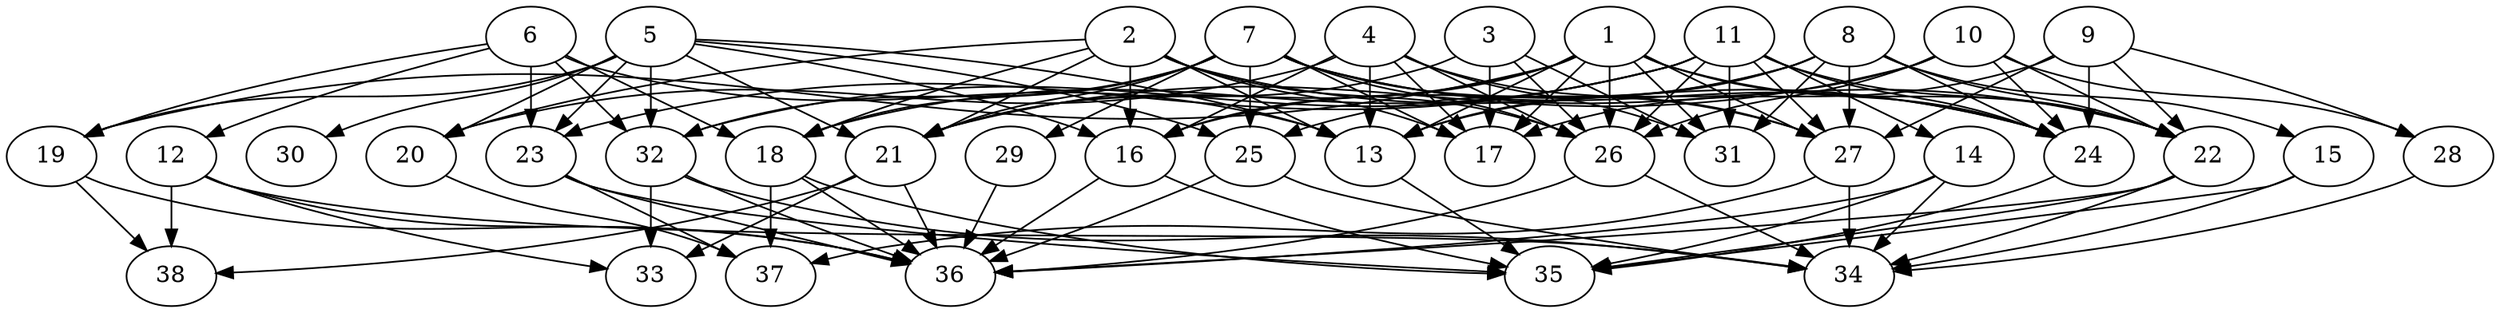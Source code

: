 // DAG (tier=3-complex, mode=compute, n=38, ccr=0.482, fat=0.843, density=0.631, regular=0.352, jump=0.338, mindata=1048576, maxdata=16777216)
// DAG automatically generated by daggen at Sun Aug 24 16:33:34 2025
// /home/ermia/Project/Environments/daggen/bin/daggen --dot --ccr 0.482 --fat 0.843 --regular 0.352 --density 0.631 --jump 0.338 --mindata 1048576 --maxdata 16777216 -n 38 
digraph G {
  1 [size="11480038945060814848", alpha="0.09", expect_size="5740019472530407424"]
  1 -> 13 [size ="40711667843072"]
  1 -> 16 [size ="40711667843072"]
  1 -> 17 [size ="40711667843072"]
  1 -> 19 [size ="40711667843072"]
  1 -> 21 [size ="40711667843072"]
  1 -> 22 [size ="40711667843072"]
  1 -> 24 [size ="40711667843072"]
  1 -> 26 [size ="40711667843072"]
  1 -> 27 [size ="40711667843072"]
  1 -> 31 [size ="40711667843072"]
  2 [size="1203575696808523776", alpha="0.12", expect_size="601787848404261888"]
  2 -> 13 [size ="480454369083392"]
  2 -> 16 [size ="480454369083392"]
  2 -> 17 [size ="480454369083392"]
  2 -> 18 [size ="480454369083392"]
  2 -> 20 [size ="480454369083392"]
  2 -> 21 [size ="480454369083392"]
  2 -> 24 [size ="480454369083392"]
  2 -> 26 [size ="480454369083392"]
  3 [size="3632690173854880", alpha="0.03", expect_size="1816345086927440"]
  3 -> 17 [size ="110474955849728"]
  3 -> 21 [size ="110474955849728"]
  3 -> 26 [size ="110474955849728"]
  3 -> 31 [size ="110474955849728"]
  4 [size="125364898100087376", alpha="0.06", expect_size="62682449050043688"]
  4 -> 13 [size ="213168630530048"]
  4 -> 16 [size ="213168630530048"]
  4 -> 17 [size ="213168630530048"]
  4 -> 20 [size ="213168630530048"]
  4 -> 26 [size ="213168630530048"]
  4 -> 27 [size ="213168630530048"]
  4 -> 31 [size ="213168630530048"]
  5 [size="26871898627353636", alpha="0.19", expect_size="13435949313676818"]
  5 -> 13 [size ="1387520398983168"]
  5 -> 16 [size ="1387520398983168"]
  5 -> 19 [size ="1387520398983168"]
  5 -> 20 [size ="1387520398983168"]
  5 -> 21 [size ="1387520398983168"]
  5 -> 23 [size ="1387520398983168"]
  5 -> 25 [size ="1387520398983168"]
  5 -> 30 [size ="1387520398983168"]
  5 -> 32 [size ="1387520398983168"]
  6 [size="111407955661161496576", alpha="0.07", expect_size="55703977830580748288"]
  6 -> 12 [size ="185225506193408"]
  6 -> 13 [size ="185225506193408"]
  6 -> 18 [size ="185225506193408"]
  6 -> 19 [size ="185225506193408"]
  6 -> 23 [size ="185225506193408"]
  6 -> 32 [size ="185225506193408"]
  7 [size="3857957238171636", alpha="0.11", expect_size="1928978619085818"]
  7 -> 17 [size ="86706539724800"]
  7 -> 18 [size ="86706539724800"]
  7 -> 21 [size ="86706539724800"]
  7 -> 22 [size ="86706539724800"]
  7 -> 24 [size ="86706539724800"]
  7 -> 25 [size ="86706539724800"]
  7 -> 26 [size ="86706539724800"]
  7 -> 27 [size ="86706539724800"]
  7 -> 29 [size ="86706539724800"]
  7 -> 32 [size ="86706539724800"]
  8 [size="4157472945212995072", alpha="0.18", expect_size="2078736472606497536"]
  8 -> 13 [size ="1522940675883008"]
  8 -> 15 [size ="1522940675883008"]
  8 -> 16 [size ="1522940675883008"]
  8 -> 22 [size ="1522940675883008"]
  8 -> 24 [size ="1522940675883008"]
  8 -> 25 [size ="1522940675883008"]
  8 -> 27 [size ="1522940675883008"]
  8 -> 31 [size ="1522940675883008"]
  9 [size="24482929922979700", alpha="0.10", expect_size="12241464961489850"]
  9 -> 17 [size ="44917606842368"]
  9 -> 22 [size ="44917606842368"]
  9 -> 24 [size ="44917606842368"]
  9 -> 27 [size ="44917606842368"]
  9 -> 28 [size ="44917606842368"]
  10 [size="5105664686363538432", alpha="0.02", expect_size="2552832343181769216"]
  10 -> 13 [size ="1932243115180032"]
  10 -> 21 [size ="1932243115180032"]
  10 -> 22 [size ="1932243115180032"]
  10 -> 24 [size ="1932243115180032"]
  10 -> 26 [size ="1932243115180032"]
  10 -> 28 [size ="1932243115180032"]
  11 [size="421943826038040256", alpha="0.11", expect_size="210971913019020128"]
  11 -> 14 [size ="250352712548352"]
  11 -> 18 [size ="250352712548352"]
  11 -> 22 [size ="250352712548352"]
  11 -> 23 [size ="250352712548352"]
  11 -> 24 [size ="250352712548352"]
  11 -> 26 [size ="250352712548352"]
  11 -> 27 [size ="250352712548352"]
  11 -> 31 [size ="250352712548352"]
  11 -> 32 [size ="250352712548352"]
  12 [size="17279540098555398", alpha="0.08", expect_size="8639770049277699"]
  12 -> 33 [size ="935975454769152"]
  12 -> 34 [size ="935975454769152"]
  12 -> 36 [size ="935975454769152"]
  12 -> 38 [size ="935975454769152"]
  13 [size="775761051585907712", alpha="0.13", expect_size="387880525792953856"]
  13 -> 35 [size ="412334652653568"]
  14 [size="95451010498379644928", alpha="0.07", expect_size="47725505249189822464"]
  14 -> 34 [size ="167087389540352"]
  14 -> 35 [size ="167087389540352"]
  14 -> 36 [size ="167087389540352"]
  15 [size="2682572468168091136", alpha="0.15", expect_size="1341286234084045568"]
  15 -> 34 [size ="2001604152655872"]
  15 -> 35 [size ="2001604152655872"]
  16 [size="8897971419647710", alpha="0.07", expect_size="4448985709823855"]
  16 -> 35 [size ="188869718835200"]
  16 -> 36 [size ="188869718835200"]
  17 [size="4273888560629850624", alpha="0.14", expect_size="2136944280314925312"]
  18 [size="2745882030112768000000", alpha="0.02", expect_size="1372941015056384000000"]
  18 -> 35 [size ="1568716881920000"]
  18 -> 36 [size ="1568716881920000"]
  18 -> 37 [size ="1568716881920000"]
  19 [size="6347983564250199", alpha="0.02", expect_size="3173991782125099"]
  19 -> 36 [size ="610648920686592"]
  19 -> 38 [size ="610648920686592"]
  20 [size="6468441482692109", alpha="0.12", expect_size="3234220741346054"]
  20 -> 37 [size ="173665157120000"]
  21 [size="155210424282499936", alpha="0.07", expect_size="77605212141249968"]
  21 -> 33 [size ="66709566259200"]
  21 -> 36 [size ="66709566259200"]
  21 -> 38 [size ="66709566259200"]
  22 [size="55573640004370760", alpha="0.01", expect_size="27786820002185380"]
  22 -> 34 [size ="63438848000000"]
  22 -> 35 [size ="63438848000000"]
  22 -> 36 [size ="63438848000000"]
  23 [size="35965731661334416", alpha="0.16", expect_size="17982865830667208"]
  23 -> 35 [size ="826824691023872"]
  23 -> 36 [size ="826824691023872"]
  23 -> 37 [size ="826824691023872"]
  24 [size="10244884072473184", alpha="0.02", expect_size="5122442036236592"]
  24 -> 35 [size ="315012228841472"]
  25 [size="1335815590401186560", alpha="0.05", expect_size="667907795200593280"]
  25 -> 34 [size ="462718377132032"]
  25 -> 36 [size ="462718377132032"]
  26 [size="4029516266745102336000", alpha="0.09", expect_size="2014758133372551168000"]
  26 -> 34 [size ="2025778367692800"]
  26 -> 36 [size ="2025778367692800"]
  27 [size="9464154235535400", alpha="0.18", expect_size="4732077117767700"]
  27 -> 34 [size ="1059796602060800"]
  27 -> 37 [size ="1059796602060800"]
  28 [size="7654284863409351", alpha="0.13", expect_size="3827142431704675"]
  28 -> 34 [size ="725686742417408"]
  29 [size="4198370089073840640", alpha="0.20", expect_size="2099185044536920320"]
  29 -> 36 [size ="1738495521456128"]
  30 [size="4978060823514016768", alpha="0.11", expect_size="2489030411757008384"]
  31 [size="17773844246757814", alpha="0.13", expect_size="8886922123378907"]
  32 [size="388096903614983424", alpha="0.14", expect_size="194048451807491712"]
  32 -> 33 [size ="228751333916672"]
  32 -> 34 [size ="228751333916672"]
  32 -> 36 [size ="228751333916672"]
  33 [size="784324349184373161984", alpha="0.09", expect_size="392162174592186580992"]
  34 [size="106917571407642624000", alpha="0.18", expect_size="53458785703821312000"]
  35 [size="192738364357926191104", alpha="0.17", expect_size="96369182178963095552"]
  36 [size="663843526625844002816", alpha="0.07", expect_size="331921763312922001408"]
  37 [size="56766971139677480", alpha="0.01", expect_size="28383485569838740"]
  38 [size="3978267351336800", alpha="0.11", expect_size="1989133675668400"]
}